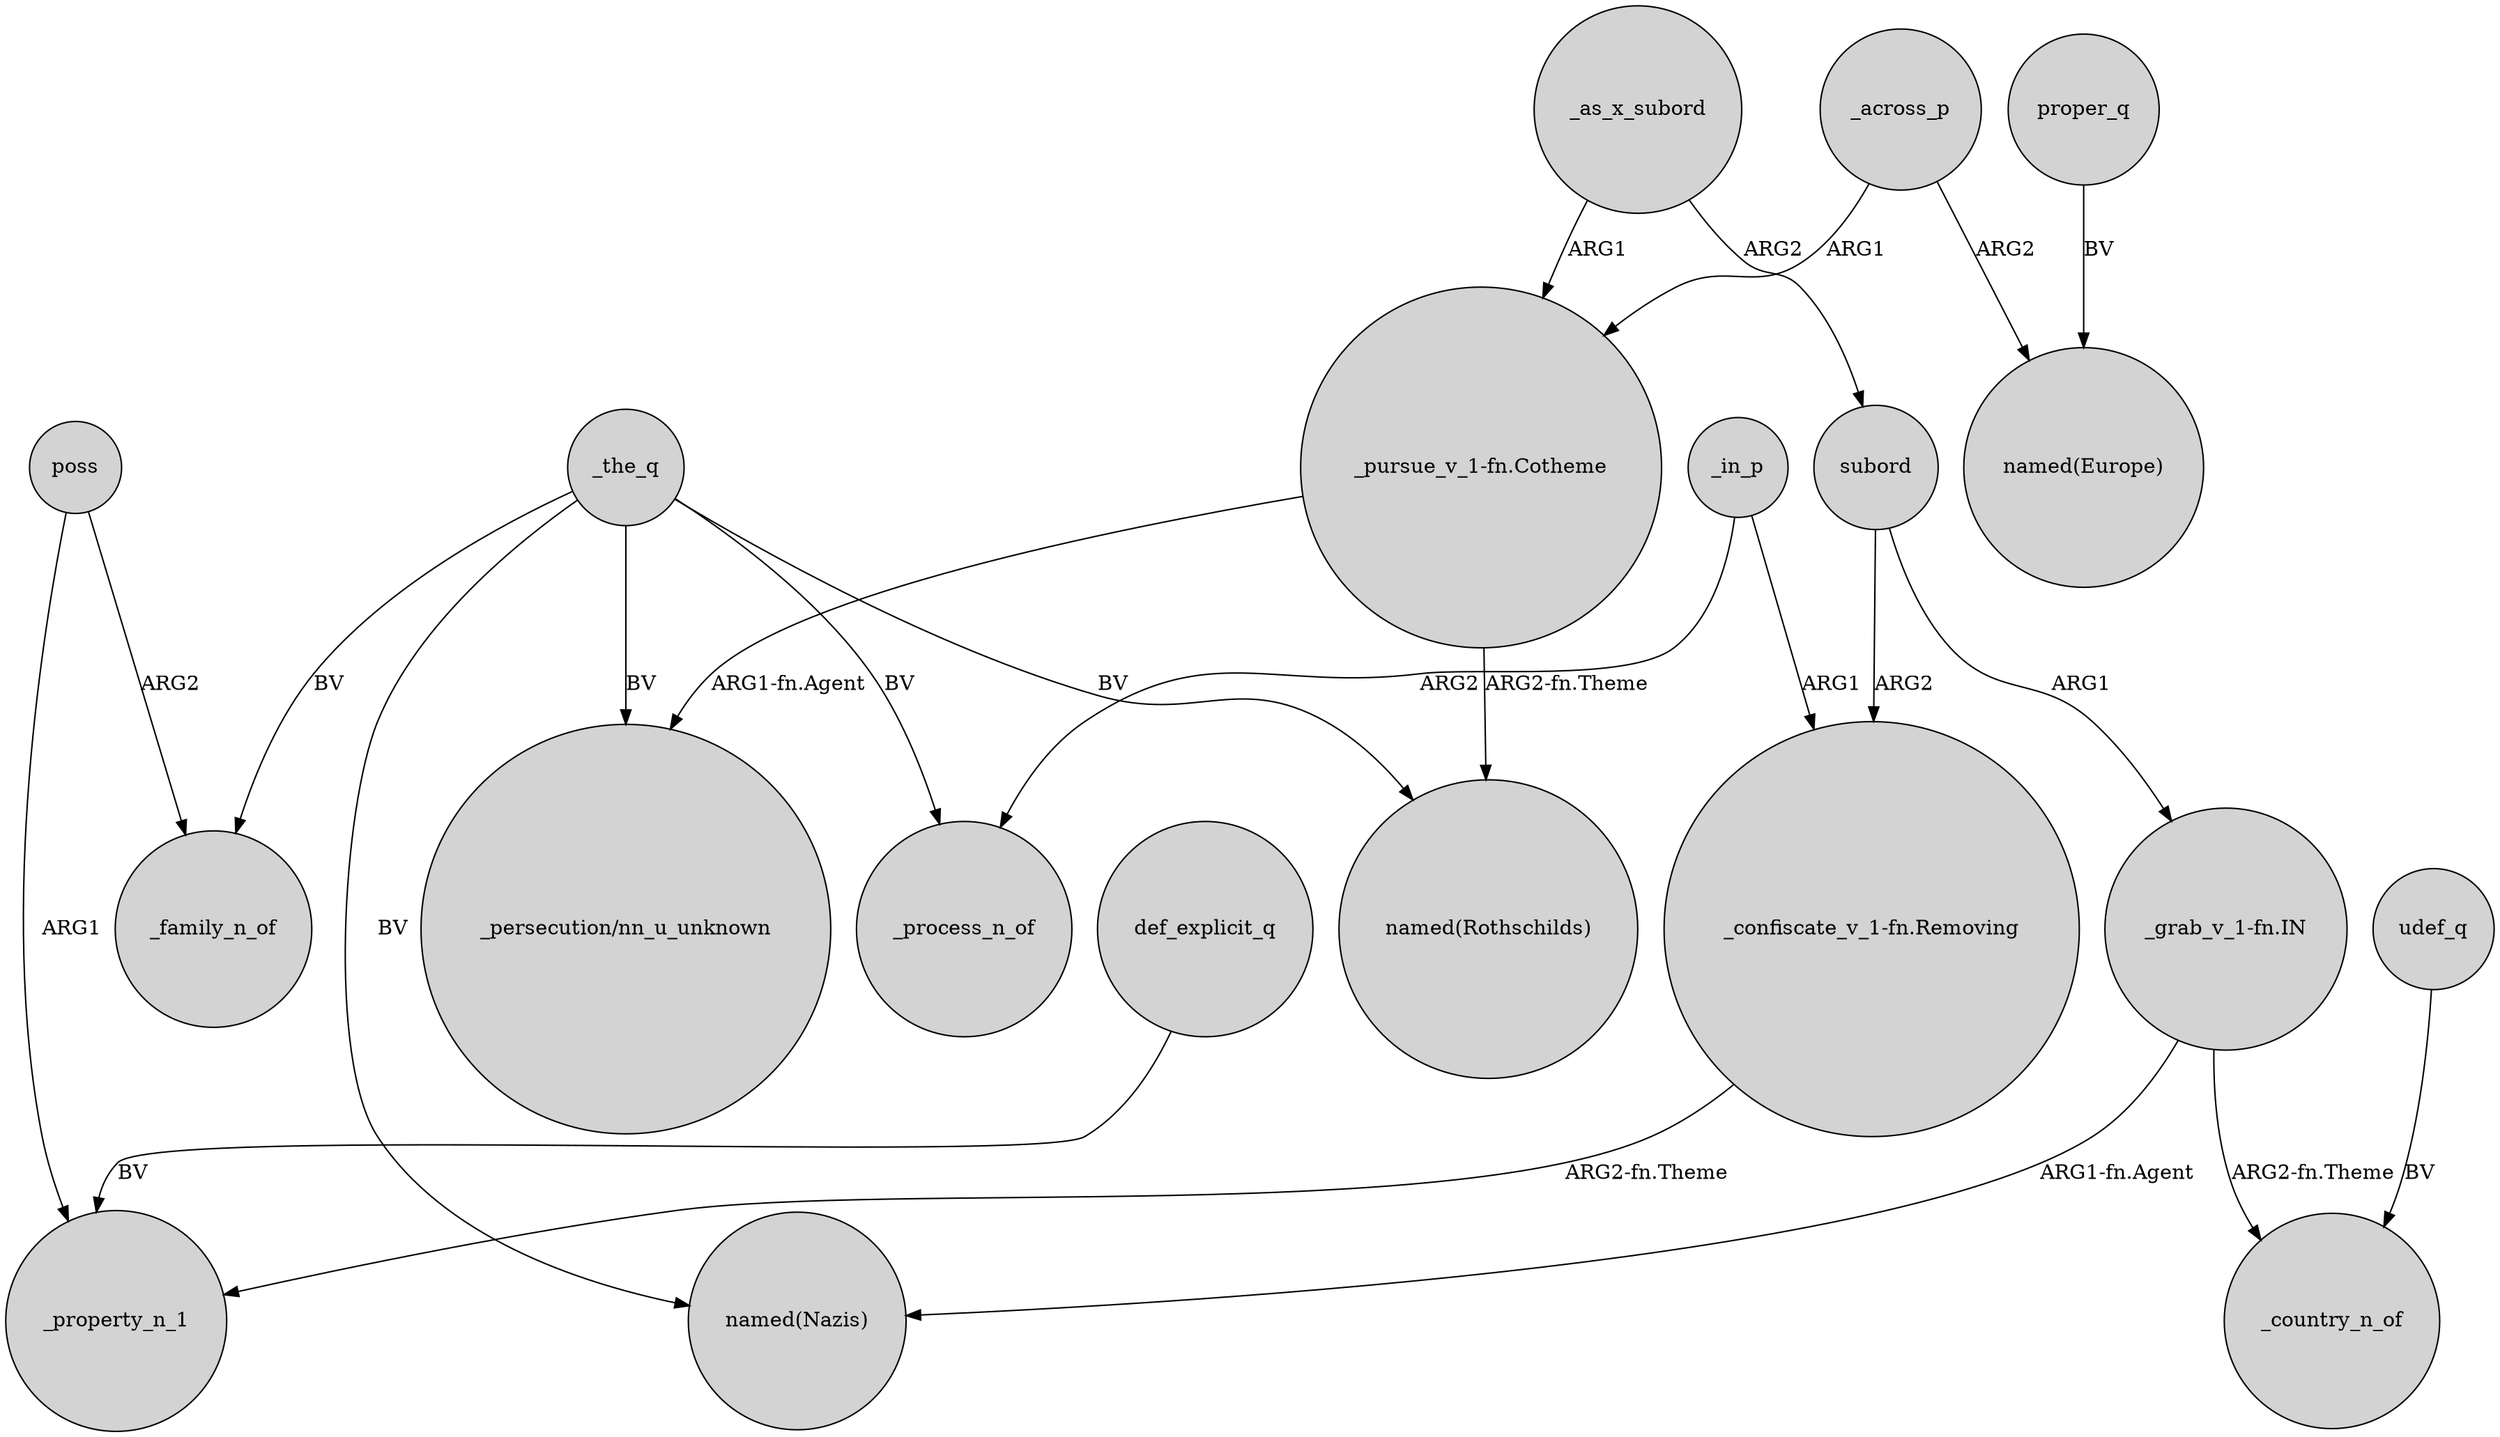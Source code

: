 digraph {
	node [shape=circle style=filled]
	"_pursue_v_1-fn.Cotheme" -> "named(Rothschilds)" [label="ARG2-fn.Theme"]
	_the_q -> "_persecution/nn_u_unknown" [label=BV]
	_as_x_subord -> "_pursue_v_1-fn.Cotheme" [label=ARG1]
	"_pursue_v_1-fn.Cotheme" -> "_persecution/nn_u_unknown" [label="ARG1-fn.Agent"]
	_in_p -> _process_n_of [label=ARG2]
	def_explicit_q -> _property_n_1 [label=BV]
	_the_q -> _family_n_of [label=BV]
	poss -> _property_n_1 [label=ARG1]
	subord -> "_grab_v_1-fn.IN" [label=ARG1]
	udef_q -> _country_n_of [label=BV]
	_in_p -> "_confiscate_v_1-fn.Removing" [label=ARG1]
	proper_q -> "named(Europe)" [label=BV]
	subord -> "_confiscate_v_1-fn.Removing" [label=ARG2]
	poss -> _family_n_of [label=ARG2]
	"_confiscate_v_1-fn.Removing" -> _property_n_1 [label="ARG2-fn.Theme"]
	_the_q -> "named(Rothschilds)" [label=BV]
	"_grab_v_1-fn.IN" -> "named(Nazis)" [label="ARG1-fn.Agent"]
	_across_p -> "_pursue_v_1-fn.Cotheme" [label=ARG1]
	_the_q -> "named(Nazis)" [label=BV]
	_as_x_subord -> subord [label=ARG2]
	_across_p -> "named(Europe)" [label=ARG2]
	_the_q -> _process_n_of [label=BV]
	"_grab_v_1-fn.IN" -> _country_n_of [label="ARG2-fn.Theme"]
}
